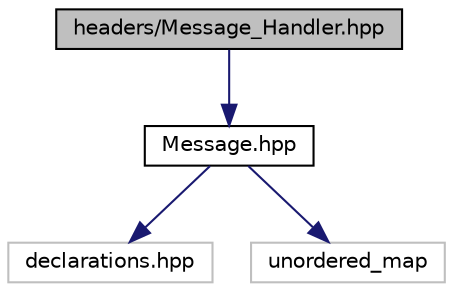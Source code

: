 digraph "headers/Message_Handler.hpp"
{
 // LATEX_PDF_SIZE
  edge [fontname="Helvetica",fontsize="10",labelfontname="Helvetica",labelfontsize="10"];
  node [fontname="Helvetica",fontsize="10",shape=record];
  Node0 [label="headers/Message_Handler.hpp",height=0.2,width=0.4,color="black", fillcolor="grey75", style="filled", fontcolor="black",tooltip="Process and save the messages and listeners."];
  Node0 -> Node1 [color="midnightblue",fontsize="10",style="solid"];
  Node1 [label="Message.hpp",height=0.2,width=0.4,color="black", fillcolor="white", style="filled",URL="$dc/dbc/_message_8hpp.html",tooltip=" "];
  Node1 -> Node2 [color="midnightblue",fontsize="10",style="solid"];
  Node2 [label="declarations.hpp",height=0.2,width=0.4,color="grey75", fillcolor="white", style="filled",tooltip=" "];
  Node1 -> Node3 [color="midnightblue",fontsize="10",style="solid"];
  Node3 [label="unordered_map",height=0.2,width=0.4,color="grey75", fillcolor="white", style="filled",tooltip=" "];
}
